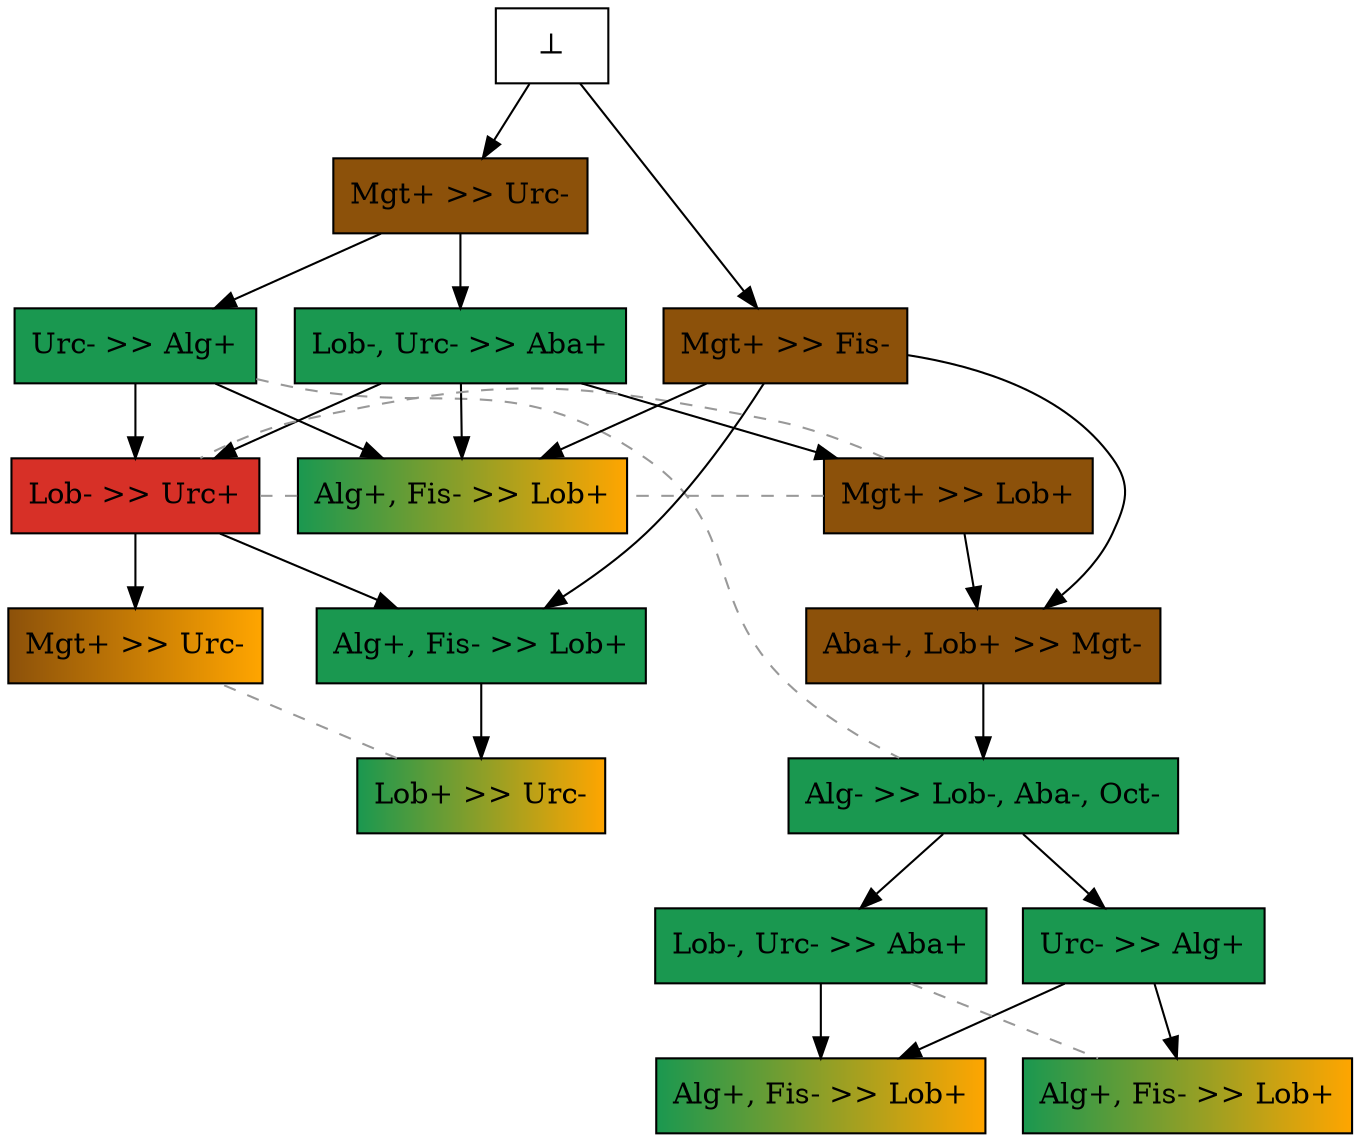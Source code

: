 digraph test {
e3 -> e6;
e3 -> e7;
e7 -> e16;
e6 -> e22;
e7 -> e22;
e2 -> e35;
e6 -> e35;
e7 -> e35;
e2 -> e55;
e16 -> e55;
e2 -> e60;
e22 -> e60;
e55 -> e80;
e80 -> e102;
e80 -> e105;
e102 -> e178;
e105 -> e178;
e102 -> e275;
e60 -> e446;
e22 -> e598;
e0 -> e2;
e0 -> e3;

//conflicts
e6 -> e80 [arrowhead=none color=gray60 style=dashed constraint=false];
e16 -> e22 [arrowhead=none color=gray60 style=dashed constraint=false];
e16 -> e35 [arrowhead=none color=gray60 style=dashed constraint=false];
e22 -> e35 [arrowhead=none color=gray60 style=dashed constraint=false];
e105 -> e275 [arrowhead=none color=gray60 style=dashed constraint=false];
e446 -> e598 [arrowhead=none color=gray60 style=dashed constraint=false];

e2 [color="black" fillcolor="#8c510a:#8c510a" label="Mgt+ >> Fis-" shape=box style=filled];
e3 [color="black" fillcolor="#8c510a:#8c510a" label="Mgt+ >> Urc-" shape=box style=filled];
e6 [color="black" fillcolor="#1a9850:#1a9850" label="Urc- >> Alg+" shape=box style=filled];
e7 [color="black" fillcolor="#1a9850:#1a9850" label="Lob-, Urc- >> Aba+" shape=box style=filled];
e16 [color="black" fillcolor="#8c510a:#8c510a" label="Mgt+ >> Lob+" shape=box style=filled];
e22 [color="black" fillcolor="#d73027:#d73027" label="Lob- >> Urc+" shape=box style=filled];
e35 [color="black" fillcolor="#1a9850:orange" label="Alg+, Fis- >> Lob+" shape=box style=filled];
e55 [color="black" fillcolor="#8c510a:#8c510a" label="Aba+, Lob+ >> Mgt-" shape=box style=filled];
e60 [color="black" fillcolor="#1a9850:#1a9850" label="Alg+, Fis- >> Lob+" shape=box style=filled];
e80 [color="black" fillcolor="#1a9850:#1a9850" label="Alg- >> Lob-, Aba-, Oct-" shape=box style=filled];
e102 [color="black" fillcolor="#1a9850:#1a9850" label="Urc- >> Alg+" shape=box style=filled];
e105 [color="black" fillcolor="#1a9850:#1a9850" label="Lob-, Urc- >> Aba+" shape=box style=filled];
e178 [color="black" fillcolor="#1a9850:orange" label="Alg+, Fis- >> Lob+" shape=box style=filled];
e275 [color="black" fillcolor="#1a9850:orange" label="Alg+, Fis- >> Lob+" shape=box style=filled];
e446 [color="black" fillcolor="#1a9850:orange" label="Lob+ >> Urc-" shape=box style=filled];
e598 [color="black" fillcolor="#8c510a:orange" label="Mgt+ >> Urc-" shape=box style=filled];
e0 [fillcolor="white" label="⊥" shape=box style=filled];
}
